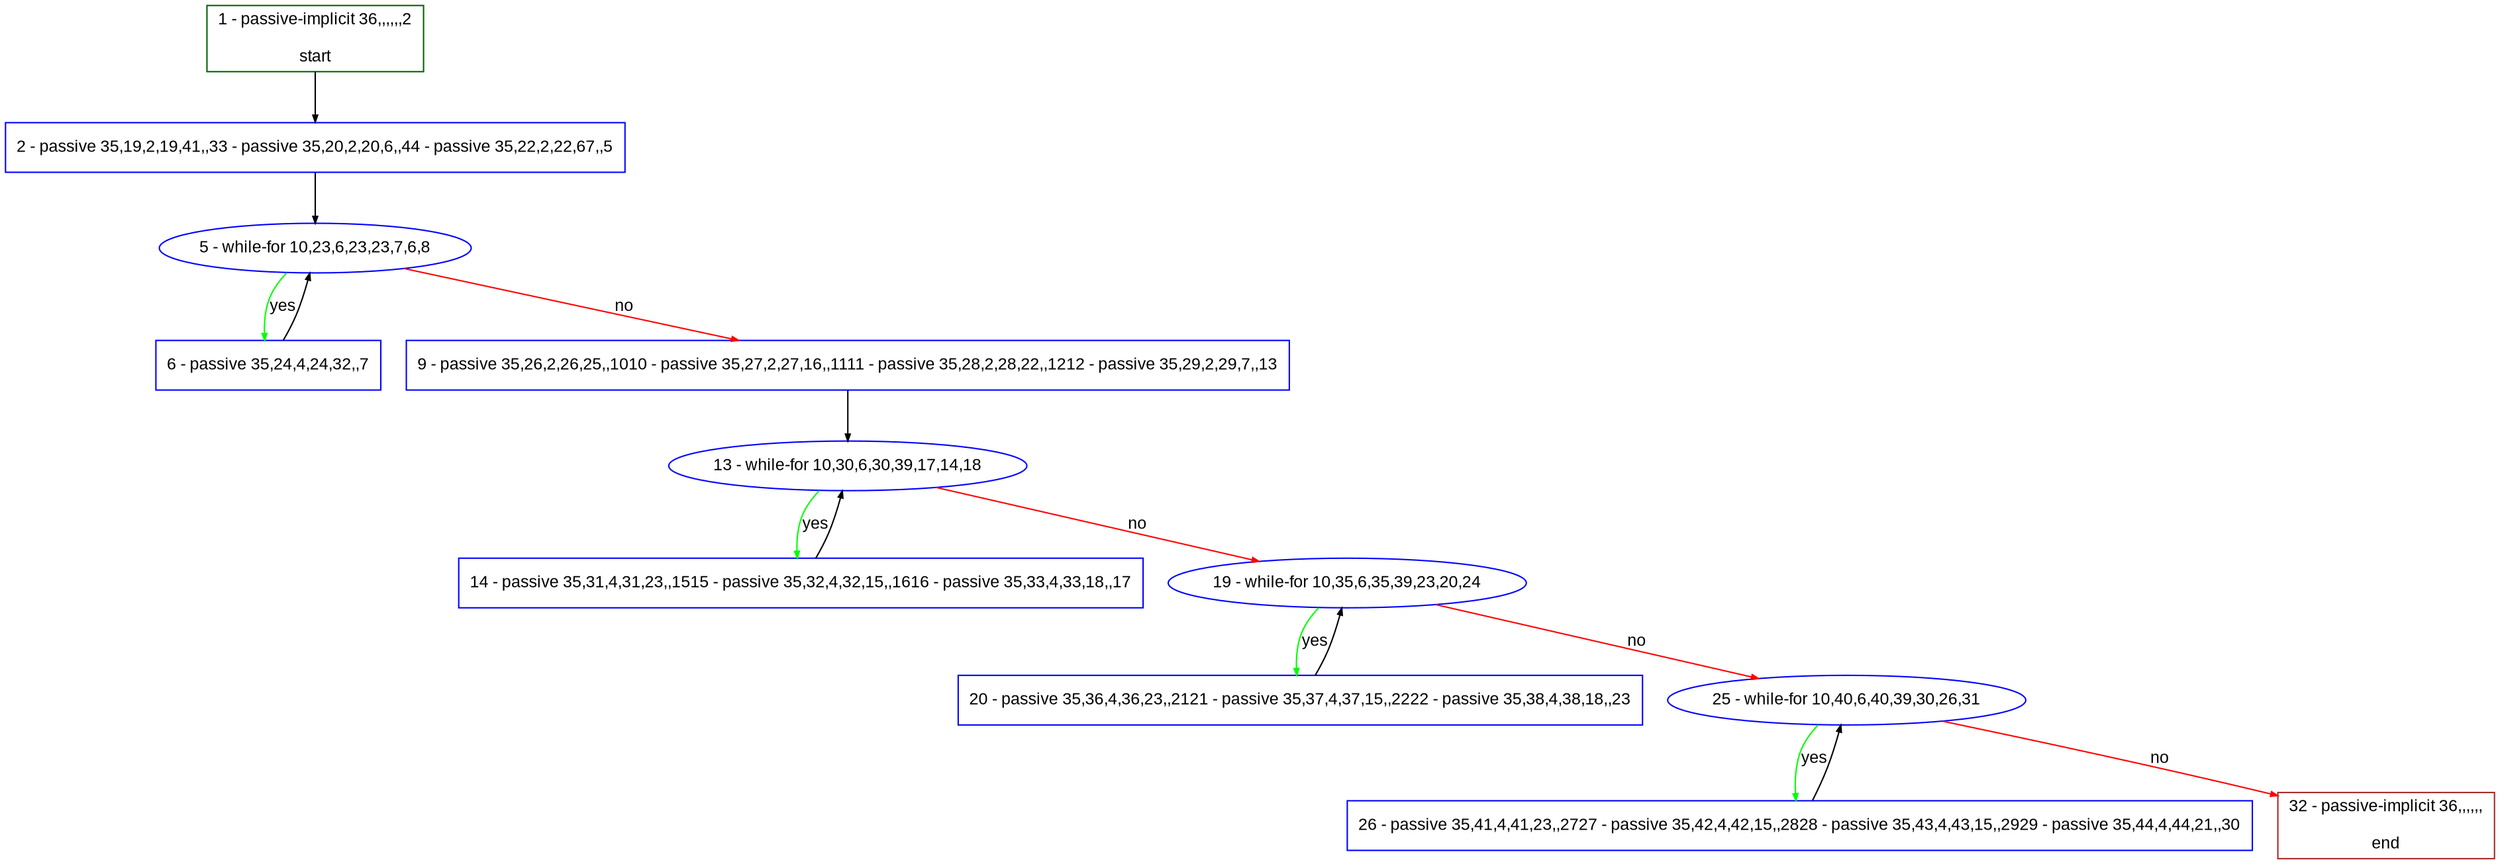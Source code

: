 digraph "" {
  graph [bgcolor="white", fillcolor="#FFFFCC", pack="true", packmode="clust", fontname="Arial", label="", fontsize="12", compound="true", style="rounded,filled"];
  node [node_initialized="no", fillcolor="white", fontname="Arial", label="", color="grey", fontsize="12", fixedsize="false", compound="true", shape="rectangle", style="filled"];
  edge [arrowtail="none", lhead="", fontcolor="black", fontname="Arial", label="", color="black", fontsize="12", arrowhead="normal", arrowsize="0.5", compound="true", ltail="", dir="forward"];
  __N1 [fillcolor="#ffffff", label="2 - passive 35,19,2,19,41,,33 - passive 35,20,2,20,6,,44 - passive 35,22,2,22,67,,5", color="#0000ff", shape="box", style="filled"];
  __N2 [fillcolor="#ffffff", label="1 - passive-implicit 36,,,,,,2\n\nstart", color="#006400", shape="box", style="filled"];
  __N3 [fillcolor="#ffffff", label="5 - while-for 10,23,6,23,23,7,6,8", color="#0000ff", shape="oval", style="filled"];
  __N4 [fillcolor="#ffffff", label="6 - passive 35,24,4,24,32,,7", color="#0000ff", shape="box", style="filled"];
  __N5 [fillcolor="#ffffff", label="9 - passive 35,26,2,26,25,,1010 - passive 35,27,2,27,16,,1111 - passive 35,28,2,28,22,,1212 - passive 35,29,2,29,7,,13", color="#0000ff", shape="box", style="filled"];
  __N6 [fillcolor="#ffffff", label="13 - while-for 10,30,6,30,39,17,14,18", color="#0000ff", shape="oval", style="filled"];
  __N7 [fillcolor="#ffffff", label="14 - passive 35,31,4,31,23,,1515 - passive 35,32,4,32,15,,1616 - passive 35,33,4,33,18,,17", color="#0000ff", shape="box", style="filled"];
  __N8 [fillcolor="#ffffff", label="19 - while-for 10,35,6,35,39,23,20,24", color="#0000ff", shape="oval", style="filled"];
  __N9 [fillcolor="#ffffff", label="20 - passive 35,36,4,36,23,,2121 - passive 35,37,4,37,15,,2222 - passive 35,38,4,38,18,,23", color="#0000ff", shape="box", style="filled"];
  __N10 [fillcolor="#ffffff", label="25 - while-for 10,40,6,40,39,30,26,31", color="#0000ff", shape="oval", style="filled"];
  __N11 [fillcolor="#ffffff", label="26 - passive 35,41,4,41,23,,2727 - passive 35,42,4,42,15,,2828 - passive 35,43,4,43,15,,2929 - passive 35,44,4,44,21,,30", color="#0000ff", shape="box", style="filled"];
  __N12 [fillcolor="#ffffff", label="32 - passive-implicit 36,,,,,,\n\nend", color="#a52a2a", shape="box", style="filled"];
  __N2 -> __N1 [arrowtail="none", color="#000000", label="", arrowhead="normal", dir="forward"];
  __N1 -> __N3 [arrowtail="none", color="#000000", label="", arrowhead="normal", dir="forward"];
  __N3 -> __N4 [arrowtail="none", color="#00ff00", label="yes", arrowhead="normal", dir="forward"];
  __N4 -> __N3 [arrowtail="none", color="#000000", label="", arrowhead="normal", dir="forward"];
  __N3 -> __N5 [arrowtail="none", color="#ff0000", label="no", arrowhead="normal", dir="forward"];
  __N5 -> __N6 [arrowtail="none", color="#000000", label="", arrowhead="normal", dir="forward"];
  __N6 -> __N7 [arrowtail="none", color="#00ff00", label="yes", arrowhead="normal", dir="forward"];
  __N7 -> __N6 [arrowtail="none", color="#000000", label="", arrowhead="normal", dir="forward"];
  __N6 -> __N8 [arrowtail="none", color="#ff0000", label="no", arrowhead="normal", dir="forward"];
  __N8 -> __N9 [arrowtail="none", color="#00ff00", label="yes", arrowhead="normal", dir="forward"];
  __N9 -> __N8 [arrowtail="none", color="#000000", label="", arrowhead="normal", dir="forward"];
  __N8 -> __N10 [arrowtail="none", color="#ff0000", label="no", arrowhead="normal", dir="forward"];
  __N10 -> __N11 [arrowtail="none", color="#00ff00", label="yes", arrowhead="normal", dir="forward"];
  __N11 -> __N10 [arrowtail="none", color="#000000", label="", arrowhead="normal", dir="forward"];
  __N10 -> __N12 [arrowtail="none", color="#ff0000", label="no", arrowhead="normal", dir="forward"];
}
